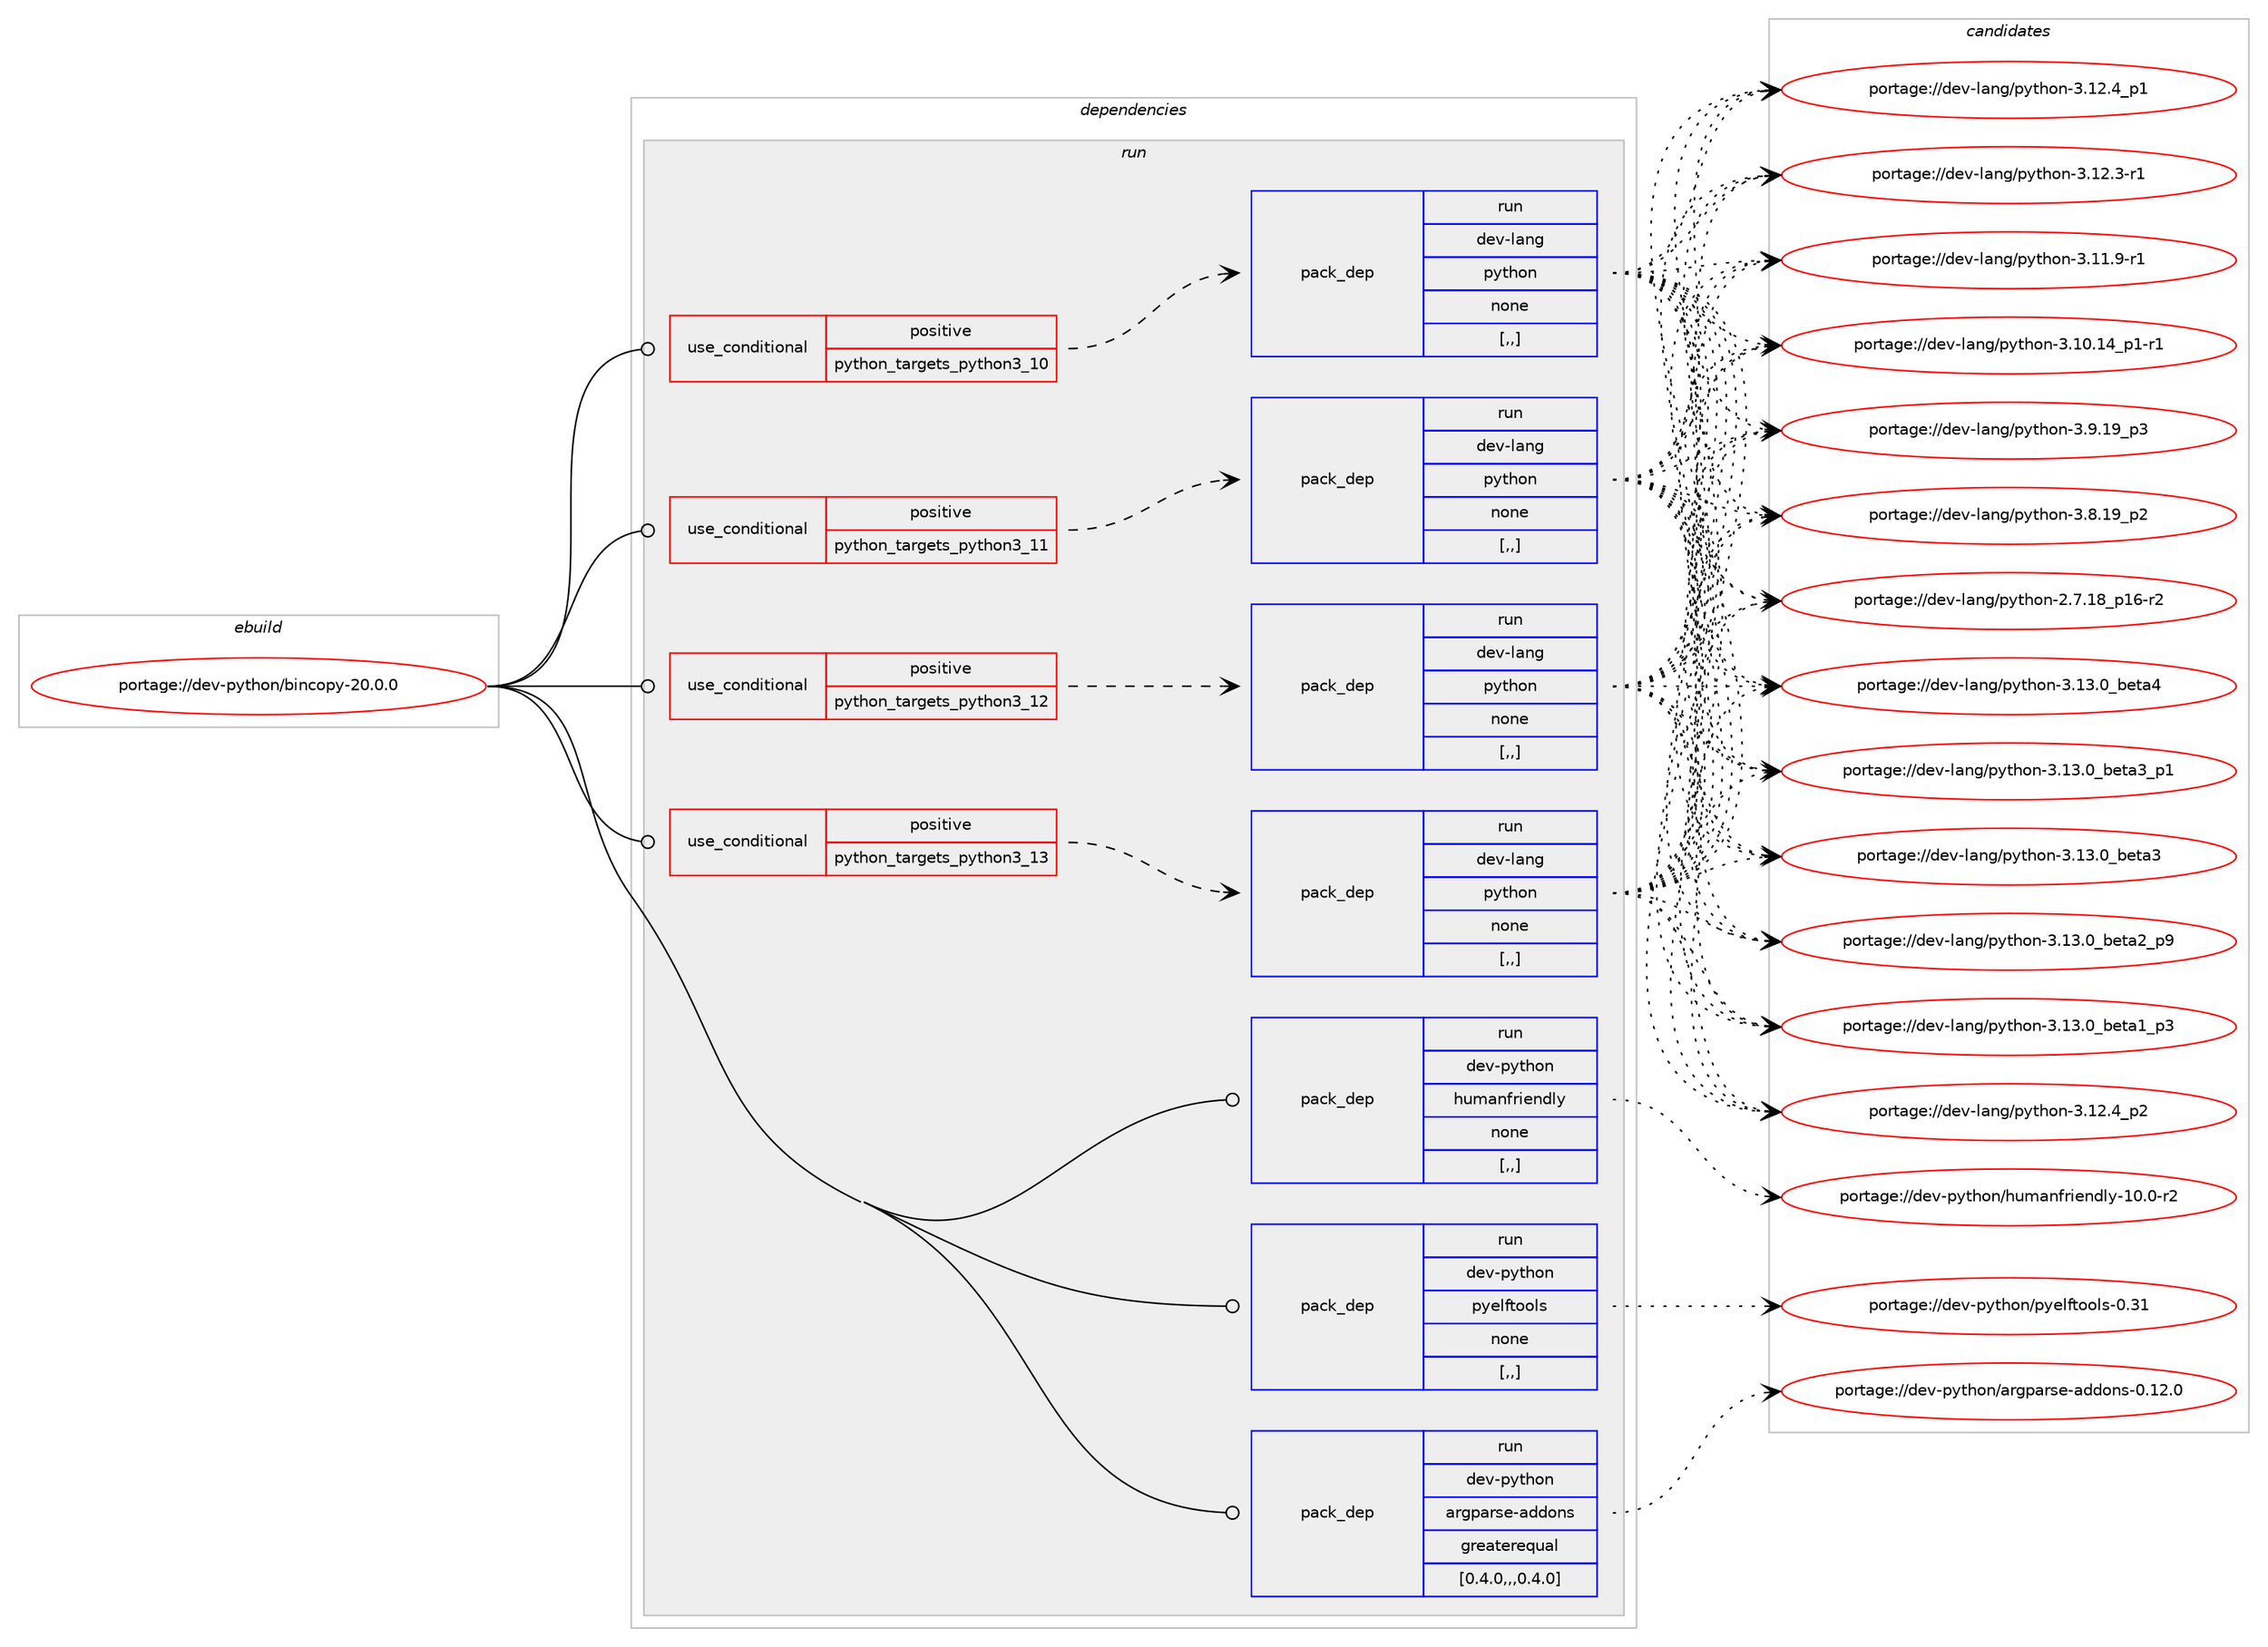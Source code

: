 digraph prolog {

# *************
# Graph options
# *************

newrank=true;
concentrate=true;
compound=true;
graph [rankdir=LR,fontname=Helvetica,fontsize=10,ranksep=1.5];#, ranksep=2.5, nodesep=0.2];
edge  [arrowhead=vee];
node  [fontname=Helvetica,fontsize=10];

# **********
# The ebuild
# **********

subgraph cluster_leftcol {
color=gray;
label=<<i>ebuild</i>>;
id [label="portage://dev-python/bincopy-20.0.0", color=red, width=4, href="../dev-python/bincopy-20.0.0.svg"];
}

# ****************
# The dependencies
# ****************

subgraph cluster_midcol {
color=gray;
label=<<i>dependencies</i>>;
subgraph cluster_compile {
fillcolor="#eeeeee";
style=filled;
label=<<i>compile</i>>;
}
subgraph cluster_compileandrun {
fillcolor="#eeeeee";
style=filled;
label=<<i>compile and run</i>>;
}
subgraph cluster_run {
fillcolor="#eeeeee";
style=filled;
label=<<i>run</i>>;
subgraph cond31500 {
dependency143216 [label=<<TABLE BORDER="0" CELLBORDER="1" CELLSPACING="0" CELLPADDING="4"><TR><TD ROWSPAN="3" CELLPADDING="10">use_conditional</TD></TR><TR><TD>positive</TD></TR><TR><TD>python_targets_python3_10</TD></TR></TABLE>>, shape=none, color=red];
subgraph pack110469 {
dependency143217 [label=<<TABLE BORDER="0" CELLBORDER="1" CELLSPACING="0" CELLPADDING="4" WIDTH="220"><TR><TD ROWSPAN="6" CELLPADDING="30">pack_dep</TD></TR><TR><TD WIDTH="110">run</TD></TR><TR><TD>dev-lang</TD></TR><TR><TD>python</TD></TR><TR><TD>none</TD></TR><TR><TD>[,,]</TD></TR></TABLE>>, shape=none, color=blue];
}
dependency143216:e -> dependency143217:w [weight=20,style="dashed",arrowhead="vee"];
}
id:e -> dependency143216:w [weight=20,style="solid",arrowhead="odot"];
subgraph cond31501 {
dependency143218 [label=<<TABLE BORDER="0" CELLBORDER="1" CELLSPACING="0" CELLPADDING="4"><TR><TD ROWSPAN="3" CELLPADDING="10">use_conditional</TD></TR><TR><TD>positive</TD></TR><TR><TD>python_targets_python3_11</TD></TR></TABLE>>, shape=none, color=red];
subgraph pack110470 {
dependency143219 [label=<<TABLE BORDER="0" CELLBORDER="1" CELLSPACING="0" CELLPADDING="4" WIDTH="220"><TR><TD ROWSPAN="6" CELLPADDING="30">pack_dep</TD></TR><TR><TD WIDTH="110">run</TD></TR><TR><TD>dev-lang</TD></TR><TR><TD>python</TD></TR><TR><TD>none</TD></TR><TR><TD>[,,]</TD></TR></TABLE>>, shape=none, color=blue];
}
dependency143218:e -> dependency143219:w [weight=20,style="dashed",arrowhead="vee"];
}
id:e -> dependency143218:w [weight=20,style="solid",arrowhead="odot"];
subgraph cond31502 {
dependency143220 [label=<<TABLE BORDER="0" CELLBORDER="1" CELLSPACING="0" CELLPADDING="4"><TR><TD ROWSPAN="3" CELLPADDING="10">use_conditional</TD></TR><TR><TD>positive</TD></TR><TR><TD>python_targets_python3_12</TD></TR></TABLE>>, shape=none, color=red];
subgraph pack110471 {
dependency143221 [label=<<TABLE BORDER="0" CELLBORDER="1" CELLSPACING="0" CELLPADDING="4" WIDTH="220"><TR><TD ROWSPAN="6" CELLPADDING="30">pack_dep</TD></TR><TR><TD WIDTH="110">run</TD></TR><TR><TD>dev-lang</TD></TR><TR><TD>python</TD></TR><TR><TD>none</TD></TR><TR><TD>[,,]</TD></TR></TABLE>>, shape=none, color=blue];
}
dependency143220:e -> dependency143221:w [weight=20,style="dashed",arrowhead="vee"];
}
id:e -> dependency143220:w [weight=20,style="solid",arrowhead="odot"];
subgraph cond31503 {
dependency143222 [label=<<TABLE BORDER="0" CELLBORDER="1" CELLSPACING="0" CELLPADDING="4"><TR><TD ROWSPAN="3" CELLPADDING="10">use_conditional</TD></TR><TR><TD>positive</TD></TR><TR><TD>python_targets_python3_13</TD></TR></TABLE>>, shape=none, color=red];
subgraph pack110472 {
dependency143223 [label=<<TABLE BORDER="0" CELLBORDER="1" CELLSPACING="0" CELLPADDING="4" WIDTH="220"><TR><TD ROWSPAN="6" CELLPADDING="30">pack_dep</TD></TR><TR><TD WIDTH="110">run</TD></TR><TR><TD>dev-lang</TD></TR><TR><TD>python</TD></TR><TR><TD>none</TD></TR><TR><TD>[,,]</TD></TR></TABLE>>, shape=none, color=blue];
}
dependency143222:e -> dependency143223:w [weight=20,style="dashed",arrowhead="vee"];
}
id:e -> dependency143222:w [weight=20,style="solid",arrowhead="odot"];
subgraph pack110473 {
dependency143224 [label=<<TABLE BORDER="0" CELLBORDER="1" CELLSPACING="0" CELLPADDING="4" WIDTH="220"><TR><TD ROWSPAN="6" CELLPADDING="30">pack_dep</TD></TR><TR><TD WIDTH="110">run</TD></TR><TR><TD>dev-python</TD></TR><TR><TD>argparse-addons</TD></TR><TR><TD>greaterequal</TD></TR><TR><TD>[0.4.0,,,0.4.0]</TD></TR></TABLE>>, shape=none, color=blue];
}
id:e -> dependency143224:w [weight=20,style="solid",arrowhead="odot"];
subgraph pack110474 {
dependency143225 [label=<<TABLE BORDER="0" CELLBORDER="1" CELLSPACING="0" CELLPADDING="4" WIDTH="220"><TR><TD ROWSPAN="6" CELLPADDING="30">pack_dep</TD></TR><TR><TD WIDTH="110">run</TD></TR><TR><TD>dev-python</TD></TR><TR><TD>humanfriendly</TD></TR><TR><TD>none</TD></TR><TR><TD>[,,]</TD></TR></TABLE>>, shape=none, color=blue];
}
id:e -> dependency143225:w [weight=20,style="solid",arrowhead="odot"];
subgraph pack110475 {
dependency143226 [label=<<TABLE BORDER="0" CELLBORDER="1" CELLSPACING="0" CELLPADDING="4" WIDTH="220"><TR><TD ROWSPAN="6" CELLPADDING="30">pack_dep</TD></TR><TR><TD WIDTH="110">run</TD></TR><TR><TD>dev-python</TD></TR><TR><TD>pyelftools</TD></TR><TR><TD>none</TD></TR><TR><TD>[,,]</TD></TR></TABLE>>, shape=none, color=blue];
}
id:e -> dependency143226:w [weight=20,style="solid",arrowhead="odot"];
}
}

# **************
# The candidates
# **************

subgraph cluster_choices {
rank=same;
color=gray;
label=<<i>candidates</i>>;

subgraph choice110469 {
color=black;
nodesep=1;
choice1001011184510897110103471121211161041111104551464951464895981011169752 [label="portage://dev-lang/python-3.13.0_beta4", color=red, width=4,href="../dev-lang/python-3.13.0_beta4.svg"];
choice10010111845108971101034711212111610411111045514649514648959810111697519511249 [label="portage://dev-lang/python-3.13.0_beta3_p1", color=red, width=4,href="../dev-lang/python-3.13.0_beta3_p1.svg"];
choice1001011184510897110103471121211161041111104551464951464895981011169751 [label="portage://dev-lang/python-3.13.0_beta3", color=red, width=4,href="../dev-lang/python-3.13.0_beta3.svg"];
choice10010111845108971101034711212111610411111045514649514648959810111697509511257 [label="portage://dev-lang/python-3.13.0_beta2_p9", color=red, width=4,href="../dev-lang/python-3.13.0_beta2_p9.svg"];
choice10010111845108971101034711212111610411111045514649514648959810111697499511251 [label="portage://dev-lang/python-3.13.0_beta1_p3", color=red, width=4,href="../dev-lang/python-3.13.0_beta1_p3.svg"];
choice100101118451089711010347112121116104111110455146495046529511250 [label="portage://dev-lang/python-3.12.4_p2", color=red, width=4,href="../dev-lang/python-3.12.4_p2.svg"];
choice100101118451089711010347112121116104111110455146495046529511249 [label="portage://dev-lang/python-3.12.4_p1", color=red, width=4,href="../dev-lang/python-3.12.4_p1.svg"];
choice100101118451089711010347112121116104111110455146495046514511449 [label="portage://dev-lang/python-3.12.3-r1", color=red, width=4,href="../dev-lang/python-3.12.3-r1.svg"];
choice100101118451089711010347112121116104111110455146494946574511449 [label="portage://dev-lang/python-3.11.9-r1", color=red, width=4,href="../dev-lang/python-3.11.9-r1.svg"];
choice100101118451089711010347112121116104111110455146494846495295112494511449 [label="portage://dev-lang/python-3.10.14_p1-r1", color=red, width=4,href="../dev-lang/python-3.10.14_p1-r1.svg"];
choice100101118451089711010347112121116104111110455146574649579511251 [label="portage://dev-lang/python-3.9.19_p3", color=red, width=4,href="../dev-lang/python-3.9.19_p3.svg"];
choice100101118451089711010347112121116104111110455146564649579511250 [label="portage://dev-lang/python-3.8.19_p2", color=red, width=4,href="../dev-lang/python-3.8.19_p2.svg"];
choice100101118451089711010347112121116104111110455046554649569511249544511450 [label="portage://dev-lang/python-2.7.18_p16-r2", color=red, width=4,href="../dev-lang/python-2.7.18_p16-r2.svg"];
dependency143217:e -> choice1001011184510897110103471121211161041111104551464951464895981011169752:w [style=dotted,weight="100"];
dependency143217:e -> choice10010111845108971101034711212111610411111045514649514648959810111697519511249:w [style=dotted,weight="100"];
dependency143217:e -> choice1001011184510897110103471121211161041111104551464951464895981011169751:w [style=dotted,weight="100"];
dependency143217:e -> choice10010111845108971101034711212111610411111045514649514648959810111697509511257:w [style=dotted,weight="100"];
dependency143217:e -> choice10010111845108971101034711212111610411111045514649514648959810111697499511251:w [style=dotted,weight="100"];
dependency143217:e -> choice100101118451089711010347112121116104111110455146495046529511250:w [style=dotted,weight="100"];
dependency143217:e -> choice100101118451089711010347112121116104111110455146495046529511249:w [style=dotted,weight="100"];
dependency143217:e -> choice100101118451089711010347112121116104111110455146495046514511449:w [style=dotted,weight="100"];
dependency143217:e -> choice100101118451089711010347112121116104111110455146494946574511449:w [style=dotted,weight="100"];
dependency143217:e -> choice100101118451089711010347112121116104111110455146494846495295112494511449:w [style=dotted,weight="100"];
dependency143217:e -> choice100101118451089711010347112121116104111110455146574649579511251:w [style=dotted,weight="100"];
dependency143217:e -> choice100101118451089711010347112121116104111110455146564649579511250:w [style=dotted,weight="100"];
dependency143217:e -> choice100101118451089711010347112121116104111110455046554649569511249544511450:w [style=dotted,weight="100"];
}
subgraph choice110470 {
color=black;
nodesep=1;
choice1001011184510897110103471121211161041111104551464951464895981011169752 [label="portage://dev-lang/python-3.13.0_beta4", color=red, width=4,href="../dev-lang/python-3.13.0_beta4.svg"];
choice10010111845108971101034711212111610411111045514649514648959810111697519511249 [label="portage://dev-lang/python-3.13.0_beta3_p1", color=red, width=4,href="../dev-lang/python-3.13.0_beta3_p1.svg"];
choice1001011184510897110103471121211161041111104551464951464895981011169751 [label="portage://dev-lang/python-3.13.0_beta3", color=red, width=4,href="../dev-lang/python-3.13.0_beta3.svg"];
choice10010111845108971101034711212111610411111045514649514648959810111697509511257 [label="portage://dev-lang/python-3.13.0_beta2_p9", color=red, width=4,href="../dev-lang/python-3.13.0_beta2_p9.svg"];
choice10010111845108971101034711212111610411111045514649514648959810111697499511251 [label="portage://dev-lang/python-3.13.0_beta1_p3", color=red, width=4,href="../dev-lang/python-3.13.0_beta1_p3.svg"];
choice100101118451089711010347112121116104111110455146495046529511250 [label="portage://dev-lang/python-3.12.4_p2", color=red, width=4,href="../dev-lang/python-3.12.4_p2.svg"];
choice100101118451089711010347112121116104111110455146495046529511249 [label="portage://dev-lang/python-3.12.4_p1", color=red, width=4,href="../dev-lang/python-3.12.4_p1.svg"];
choice100101118451089711010347112121116104111110455146495046514511449 [label="portage://dev-lang/python-3.12.3-r1", color=red, width=4,href="../dev-lang/python-3.12.3-r1.svg"];
choice100101118451089711010347112121116104111110455146494946574511449 [label="portage://dev-lang/python-3.11.9-r1", color=red, width=4,href="../dev-lang/python-3.11.9-r1.svg"];
choice100101118451089711010347112121116104111110455146494846495295112494511449 [label="portage://dev-lang/python-3.10.14_p1-r1", color=red, width=4,href="../dev-lang/python-3.10.14_p1-r1.svg"];
choice100101118451089711010347112121116104111110455146574649579511251 [label="portage://dev-lang/python-3.9.19_p3", color=red, width=4,href="../dev-lang/python-3.9.19_p3.svg"];
choice100101118451089711010347112121116104111110455146564649579511250 [label="portage://dev-lang/python-3.8.19_p2", color=red, width=4,href="../dev-lang/python-3.8.19_p2.svg"];
choice100101118451089711010347112121116104111110455046554649569511249544511450 [label="portage://dev-lang/python-2.7.18_p16-r2", color=red, width=4,href="../dev-lang/python-2.7.18_p16-r2.svg"];
dependency143219:e -> choice1001011184510897110103471121211161041111104551464951464895981011169752:w [style=dotted,weight="100"];
dependency143219:e -> choice10010111845108971101034711212111610411111045514649514648959810111697519511249:w [style=dotted,weight="100"];
dependency143219:e -> choice1001011184510897110103471121211161041111104551464951464895981011169751:w [style=dotted,weight="100"];
dependency143219:e -> choice10010111845108971101034711212111610411111045514649514648959810111697509511257:w [style=dotted,weight="100"];
dependency143219:e -> choice10010111845108971101034711212111610411111045514649514648959810111697499511251:w [style=dotted,weight="100"];
dependency143219:e -> choice100101118451089711010347112121116104111110455146495046529511250:w [style=dotted,weight="100"];
dependency143219:e -> choice100101118451089711010347112121116104111110455146495046529511249:w [style=dotted,weight="100"];
dependency143219:e -> choice100101118451089711010347112121116104111110455146495046514511449:w [style=dotted,weight="100"];
dependency143219:e -> choice100101118451089711010347112121116104111110455146494946574511449:w [style=dotted,weight="100"];
dependency143219:e -> choice100101118451089711010347112121116104111110455146494846495295112494511449:w [style=dotted,weight="100"];
dependency143219:e -> choice100101118451089711010347112121116104111110455146574649579511251:w [style=dotted,weight="100"];
dependency143219:e -> choice100101118451089711010347112121116104111110455146564649579511250:w [style=dotted,weight="100"];
dependency143219:e -> choice100101118451089711010347112121116104111110455046554649569511249544511450:w [style=dotted,weight="100"];
}
subgraph choice110471 {
color=black;
nodesep=1;
choice1001011184510897110103471121211161041111104551464951464895981011169752 [label="portage://dev-lang/python-3.13.0_beta4", color=red, width=4,href="../dev-lang/python-3.13.0_beta4.svg"];
choice10010111845108971101034711212111610411111045514649514648959810111697519511249 [label="portage://dev-lang/python-3.13.0_beta3_p1", color=red, width=4,href="../dev-lang/python-3.13.0_beta3_p1.svg"];
choice1001011184510897110103471121211161041111104551464951464895981011169751 [label="portage://dev-lang/python-3.13.0_beta3", color=red, width=4,href="../dev-lang/python-3.13.0_beta3.svg"];
choice10010111845108971101034711212111610411111045514649514648959810111697509511257 [label="portage://dev-lang/python-3.13.0_beta2_p9", color=red, width=4,href="../dev-lang/python-3.13.0_beta2_p9.svg"];
choice10010111845108971101034711212111610411111045514649514648959810111697499511251 [label="portage://dev-lang/python-3.13.0_beta1_p3", color=red, width=4,href="../dev-lang/python-3.13.0_beta1_p3.svg"];
choice100101118451089711010347112121116104111110455146495046529511250 [label="portage://dev-lang/python-3.12.4_p2", color=red, width=4,href="../dev-lang/python-3.12.4_p2.svg"];
choice100101118451089711010347112121116104111110455146495046529511249 [label="portage://dev-lang/python-3.12.4_p1", color=red, width=4,href="../dev-lang/python-3.12.4_p1.svg"];
choice100101118451089711010347112121116104111110455146495046514511449 [label="portage://dev-lang/python-3.12.3-r1", color=red, width=4,href="../dev-lang/python-3.12.3-r1.svg"];
choice100101118451089711010347112121116104111110455146494946574511449 [label="portage://dev-lang/python-3.11.9-r1", color=red, width=4,href="../dev-lang/python-3.11.9-r1.svg"];
choice100101118451089711010347112121116104111110455146494846495295112494511449 [label="portage://dev-lang/python-3.10.14_p1-r1", color=red, width=4,href="../dev-lang/python-3.10.14_p1-r1.svg"];
choice100101118451089711010347112121116104111110455146574649579511251 [label="portage://dev-lang/python-3.9.19_p3", color=red, width=4,href="../dev-lang/python-3.9.19_p3.svg"];
choice100101118451089711010347112121116104111110455146564649579511250 [label="portage://dev-lang/python-3.8.19_p2", color=red, width=4,href="../dev-lang/python-3.8.19_p2.svg"];
choice100101118451089711010347112121116104111110455046554649569511249544511450 [label="portage://dev-lang/python-2.7.18_p16-r2", color=red, width=4,href="../dev-lang/python-2.7.18_p16-r2.svg"];
dependency143221:e -> choice1001011184510897110103471121211161041111104551464951464895981011169752:w [style=dotted,weight="100"];
dependency143221:e -> choice10010111845108971101034711212111610411111045514649514648959810111697519511249:w [style=dotted,weight="100"];
dependency143221:e -> choice1001011184510897110103471121211161041111104551464951464895981011169751:w [style=dotted,weight="100"];
dependency143221:e -> choice10010111845108971101034711212111610411111045514649514648959810111697509511257:w [style=dotted,weight="100"];
dependency143221:e -> choice10010111845108971101034711212111610411111045514649514648959810111697499511251:w [style=dotted,weight="100"];
dependency143221:e -> choice100101118451089711010347112121116104111110455146495046529511250:w [style=dotted,weight="100"];
dependency143221:e -> choice100101118451089711010347112121116104111110455146495046529511249:w [style=dotted,weight="100"];
dependency143221:e -> choice100101118451089711010347112121116104111110455146495046514511449:w [style=dotted,weight="100"];
dependency143221:e -> choice100101118451089711010347112121116104111110455146494946574511449:w [style=dotted,weight="100"];
dependency143221:e -> choice100101118451089711010347112121116104111110455146494846495295112494511449:w [style=dotted,weight="100"];
dependency143221:e -> choice100101118451089711010347112121116104111110455146574649579511251:w [style=dotted,weight="100"];
dependency143221:e -> choice100101118451089711010347112121116104111110455146564649579511250:w [style=dotted,weight="100"];
dependency143221:e -> choice100101118451089711010347112121116104111110455046554649569511249544511450:w [style=dotted,weight="100"];
}
subgraph choice110472 {
color=black;
nodesep=1;
choice1001011184510897110103471121211161041111104551464951464895981011169752 [label="portage://dev-lang/python-3.13.0_beta4", color=red, width=4,href="../dev-lang/python-3.13.0_beta4.svg"];
choice10010111845108971101034711212111610411111045514649514648959810111697519511249 [label="portage://dev-lang/python-3.13.0_beta3_p1", color=red, width=4,href="../dev-lang/python-3.13.0_beta3_p1.svg"];
choice1001011184510897110103471121211161041111104551464951464895981011169751 [label="portage://dev-lang/python-3.13.0_beta3", color=red, width=4,href="../dev-lang/python-3.13.0_beta3.svg"];
choice10010111845108971101034711212111610411111045514649514648959810111697509511257 [label="portage://dev-lang/python-3.13.0_beta2_p9", color=red, width=4,href="../dev-lang/python-3.13.0_beta2_p9.svg"];
choice10010111845108971101034711212111610411111045514649514648959810111697499511251 [label="portage://dev-lang/python-3.13.0_beta1_p3", color=red, width=4,href="../dev-lang/python-3.13.0_beta1_p3.svg"];
choice100101118451089711010347112121116104111110455146495046529511250 [label="portage://dev-lang/python-3.12.4_p2", color=red, width=4,href="../dev-lang/python-3.12.4_p2.svg"];
choice100101118451089711010347112121116104111110455146495046529511249 [label="portage://dev-lang/python-3.12.4_p1", color=red, width=4,href="../dev-lang/python-3.12.4_p1.svg"];
choice100101118451089711010347112121116104111110455146495046514511449 [label="portage://dev-lang/python-3.12.3-r1", color=red, width=4,href="../dev-lang/python-3.12.3-r1.svg"];
choice100101118451089711010347112121116104111110455146494946574511449 [label="portage://dev-lang/python-3.11.9-r1", color=red, width=4,href="../dev-lang/python-3.11.9-r1.svg"];
choice100101118451089711010347112121116104111110455146494846495295112494511449 [label="portage://dev-lang/python-3.10.14_p1-r1", color=red, width=4,href="../dev-lang/python-3.10.14_p1-r1.svg"];
choice100101118451089711010347112121116104111110455146574649579511251 [label="portage://dev-lang/python-3.9.19_p3", color=red, width=4,href="../dev-lang/python-3.9.19_p3.svg"];
choice100101118451089711010347112121116104111110455146564649579511250 [label="portage://dev-lang/python-3.8.19_p2", color=red, width=4,href="../dev-lang/python-3.8.19_p2.svg"];
choice100101118451089711010347112121116104111110455046554649569511249544511450 [label="portage://dev-lang/python-2.7.18_p16-r2", color=red, width=4,href="../dev-lang/python-2.7.18_p16-r2.svg"];
dependency143223:e -> choice1001011184510897110103471121211161041111104551464951464895981011169752:w [style=dotted,weight="100"];
dependency143223:e -> choice10010111845108971101034711212111610411111045514649514648959810111697519511249:w [style=dotted,weight="100"];
dependency143223:e -> choice1001011184510897110103471121211161041111104551464951464895981011169751:w [style=dotted,weight="100"];
dependency143223:e -> choice10010111845108971101034711212111610411111045514649514648959810111697509511257:w [style=dotted,weight="100"];
dependency143223:e -> choice10010111845108971101034711212111610411111045514649514648959810111697499511251:w [style=dotted,weight="100"];
dependency143223:e -> choice100101118451089711010347112121116104111110455146495046529511250:w [style=dotted,weight="100"];
dependency143223:e -> choice100101118451089711010347112121116104111110455146495046529511249:w [style=dotted,weight="100"];
dependency143223:e -> choice100101118451089711010347112121116104111110455146495046514511449:w [style=dotted,weight="100"];
dependency143223:e -> choice100101118451089711010347112121116104111110455146494946574511449:w [style=dotted,weight="100"];
dependency143223:e -> choice100101118451089711010347112121116104111110455146494846495295112494511449:w [style=dotted,weight="100"];
dependency143223:e -> choice100101118451089711010347112121116104111110455146574649579511251:w [style=dotted,weight="100"];
dependency143223:e -> choice100101118451089711010347112121116104111110455146564649579511250:w [style=dotted,weight="100"];
dependency143223:e -> choice100101118451089711010347112121116104111110455046554649569511249544511450:w [style=dotted,weight="100"];
}
subgraph choice110473 {
color=black;
nodesep=1;
choice10010111845112121116104111110479711410311297114115101459710010011111011545484649504648 [label="portage://dev-python/argparse-addons-0.12.0", color=red, width=4,href="../dev-python/argparse-addons-0.12.0.svg"];
dependency143224:e -> choice10010111845112121116104111110479711410311297114115101459710010011111011545484649504648:w [style=dotted,weight="100"];
}
subgraph choice110474 {
color=black;
nodesep=1;
choice10010111845112121116104111110471041171099711010211410510111010010812145494846484511450 [label="portage://dev-python/humanfriendly-10.0-r2", color=red, width=4,href="../dev-python/humanfriendly-10.0-r2.svg"];
dependency143225:e -> choice10010111845112121116104111110471041171099711010211410510111010010812145494846484511450:w [style=dotted,weight="100"];
}
subgraph choice110475 {
color=black;
nodesep=1;
choice10010111845112121116104111110471121211011081021161111111081154548465149 [label="portage://dev-python/pyelftools-0.31", color=red, width=4,href="../dev-python/pyelftools-0.31.svg"];
dependency143226:e -> choice10010111845112121116104111110471121211011081021161111111081154548465149:w [style=dotted,weight="100"];
}
}

}

